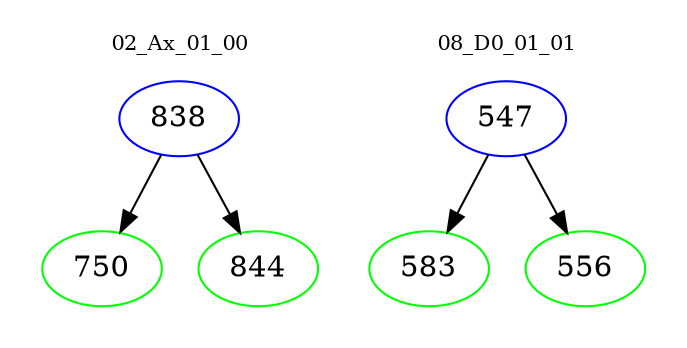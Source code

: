 digraph{
subgraph cluster_0 {
color = white
label = "02_Ax_01_00";
fontsize=10;
T0_838 [label="838", color="blue"]
T0_838 -> T0_750 [color="black"]
T0_750 [label="750", color="green"]
T0_838 -> T0_844 [color="black"]
T0_844 [label="844", color="green"]
}
subgraph cluster_1 {
color = white
label = "08_D0_01_01";
fontsize=10;
T1_547 [label="547", color="blue"]
T1_547 -> T1_583 [color="black"]
T1_583 [label="583", color="green"]
T1_547 -> T1_556 [color="black"]
T1_556 [label="556", color="green"]
}
}
